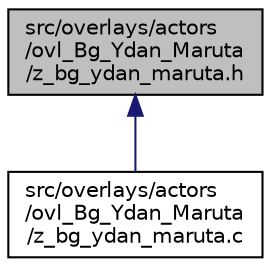 digraph "src/overlays/actors/ovl_Bg_Ydan_Maruta/z_bg_ydan_maruta.h"
{
 // LATEX_PDF_SIZE
  edge [fontname="Helvetica",fontsize="10",labelfontname="Helvetica",labelfontsize="10"];
  node [fontname="Helvetica",fontsize="10",shape=record];
  Node1 [label="src/overlays/actors\l/ovl_Bg_Ydan_Maruta\l/z_bg_ydan_maruta.h",height=0.2,width=0.4,color="black", fillcolor="grey75", style="filled", fontcolor="black",tooltip=" "];
  Node1 -> Node2 [dir="back",color="midnightblue",fontsize="10",style="solid",fontname="Helvetica"];
  Node2 [label="src/overlays/actors\l/ovl_Bg_Ydan_Maruta\l/z_bg_ydan_maruta.c",height=0.2,width=0.4,color="black", fillcolor="white", style="filled",URL="$de/dbd/z__bg__ydan__maruta_8c.html",tooltip=" "];
}
